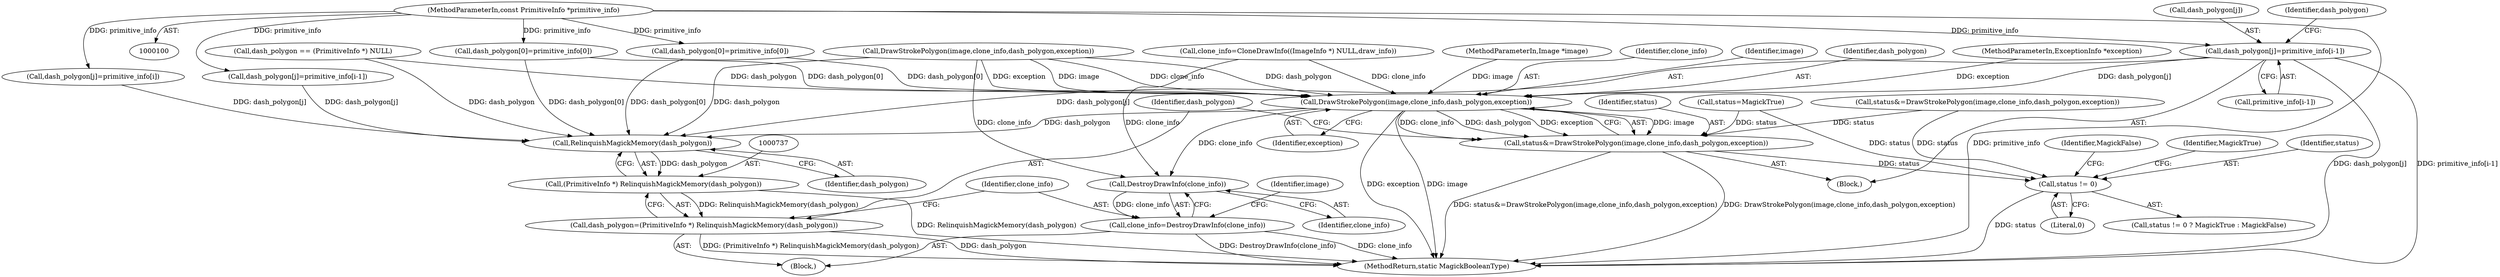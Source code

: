 digraph "0_ImageMagick_726812fa2fa7ce16bcf58f6e115f65427a1c0950_0@array" {
"1000675" [label="(Call,dash_polygon[j]=primitive_info[i-1])"];
"1000102" [label="(MethodParameterIn,const PrimitiveInfo *primitive_info)"];
"1000729" [label="(Call,DrawStrokePolygon(image,clone_info,dash_polygon,exception))"];
"1000727" [label="(Call,status&=DrawStrokePolygon(image,clone_info,dash_polygon,exception))"];
"1000758" [label="(Call,status != 0)"];
"1000738" [label="(Call,RelinquishMagickMemory(dash_polygon))"];
"1000736" [label="(Call,(PrimitiveInfo *) RelinquishMagickMemory(dash_polygon))"];
"1000734" [label="(Call,dash_polygon=(PrimitiveInfo *) RelinquishMagickMemory(dash_polygon))"];
"1000742" [label="(Call,DestroyDrawInfo(clone_info))"];
"1000740" [label="(Call,clone_info=DestroyDrawInfo(clone_info))"];
"1000597" [label="(Call,DrawStrokePolygon(image,clone_info,dash_polygon,exception))"];
"1000688" [label="(Identifier,dash_polygon)"];
"1000511" [label="(Call,dash_polygon[j]=primitive_info[i-1])"];
"1000738" [label="(Call,RelinquishMagickMemory(dash_polygon))"];
"1000760" [label="(Literal,0)"];
"1000728" [label="(Identifier,status)"];
"1000758" [label="(Call,status != 0)"];
"1000191" [label="(Call,dash_polygon[0]=primitive_info[0])"];
"1000676" [label="(Call,dash_polygon[j])"];
"1000740" [label="(Call,clone_info=DestroyDrawInfo(clone_info))"];
"1000729" [label="(Call,DrawStrokePolygon(image,clone_info,dash_polygon,exception))"];
"1000103" [label="(MethodParameterIn,Image *image)"];
"1000438" [label="(Call,dash_polygon[0]=primitive_info[0])"];
"1000172" [label="(Call,dash_polygon == (PrimitiveInfo *) NULL)"];
"1000743" [label="(Identifier,clone_info)"];
"1000102" [label="(MethodParameterIn,const PrimitiveInfo *primitive_info)"];
"1000179" [label="(Call,clone_info=CloneDrawInfo((ImageInfo *) NULL,draw_info))"];
"1000762" [label="(Identifier,MagickFalse)"];
"1000679" [label="(Call,primitive_info[i-1])"];
"1000735" [label="(Identifier,dash_polygon)"];
"1000742" [label="(Call,DestroyDrawInfo(clone_info))"];
"1000739" [label="(Identifier,dash_polygon)"];
"1000741" [label="(Identifier,clone_info)"];
"1000731" [label="(Identifier,clone_info)"];
"1000674" [label="(Block,)"];
"1000309" [label="(Call,status=MagickTrue)"];
"1000761" [label="(Identifier,MagickTrue)"];
"1000757" [label="(Call,status != 0 ? MagickTrue : MagickFalse)"];
"1000759" [label="(Identifier,status)"];
"1000733" [label="(Identifier,exception)"];
"1000644" [label="(Call,dash_polygon[j]=primitive_info[i])"];
"1000727" [label="(Call,status&=DrawStrokePolygon(image,clone_info,dash_polygon,exception))"];
"1000105" [label="(Block,)"];
"1000730" [label="(Identifier,image)"];
"1000732" [label="(Identifier,dash_polygon)"];
"1000595" [label="(Call,status&=DrawStrokePolygon(image,clone_info,dash_polygon,exception))"];
"1000734" [label="(Call,dash_polygon=(PrimitiveInfo *) RelinquishMagickMemory(dash_polygon))"];
"1000104" [label="(MethodParameterIn,ExceptionInfo *exception)"];
"1000736" [label="(Call,(PrimitiveInfo *) RelinquishMagickMemory(dash_polygon))"];
"1000763" [label="(MethodReturn,static MagickBooleanType)"];
"1000747" [label="(Identifier,image)"];
"1000675" [label="(Call,dash_polygon[j]=primitive_info[i-1])"];
"1000675" -> "1000674"  [label="AST: "];
"1000675" -> "1000679"  [label="CFG: "];
"1000676" -> "1000675"  [label="AST: "];
"1000679" -> "1000675"  [label="AST: "];
"1000688" -> "1000675"  [label="CFG: "];
"1000675" -> "1000763"  [label="DDG: dash_polygon[j]"];
"1000675" -> "1000763"  [label="DDG: primitive_info[i-1]"];
"1000102" -> "1000675"  [label="DDG: primitive_info"];
"1000675" -> "1000729"  [label="DDG: dash_polygon[j]"];
"1000675" -> "1000738"  [label="DDG: dash_polygon[j]"];
"1000102" -> "1000100"  [label="AST: "];
"1000102" -> "1000763"  [label="DDG: primitive_info"];
"1000102" -> "1000191"  [label="DDG: primitive_info"];
"1000102" -> "1000438"  [label="DDG: primitive_info"];
"1000102" -> "1000511"  [label="DDG: primitive_info"];
"1000102" -> "1000644"  [label="DDG: primitive_info"];
"1000729" -> "1000727"  [label="AST: "];
"1000729" -> "1000733"  [label="CFG: "];
"1000730" -> "1000729"  [label="AST: "];
"1000731" -> "1000729"  [label="AST: "];
"1000732" -> "1000729"  [label="AST: "];
"1000733" -> "1000729"  [label="AST: "];
"1000727" -> "1000729"  [label="CFG: "];
"1000729" -> "1000763"  [label="DDG: image"];
"1000729" -> "1000763"  [label="DDG: exception"];
"1000729" -> "1000727"  [label="DDG: image"];
"1000729" -> "1000727"  [label="DDG: clone_info"];
"1000729" -> "1000727"  [label="DDG: dash_polygon"];
"1000729" -> "1000727"  [label="DDG: exception"];
"1000597" -> "1000729"  [label="DDG: image"];
"1000597" -> "1000729"  [label="DDG: clone_info"];
"1000597" -> "1000729"  [label="DDG: dash_polygon"];
"1000597" -> "1000729"  [label="DDG: exception"];
"1000103" -> "1000729"  [label="DDG: image"];
"1000179" -> "1000729"  [label="DDG: clone_info"];
"1000172" -> "1000729"  [label="DDG: dash_polygon"];
"1000438" -> "1000729"  [label="DDG: dash_polygon[0]"];
"1000191" -> "1000729"  [label="DDG: dash_polygon[0]"];
"1000104" -> "1000729"  [label="DDG: exception"];
"1000729" -> "1000738"  [label="DDG: dash_polygon"];
"1000729" -> "1000742"  [label="DDG: clone_info"];
"1000727" -> "1000674"  [label="AST: "];
"1000728" -> "1000727"  [label="AST: "];
"1000735" -> "1000727"  [label="CFG: "];
"1000727" -> "1000763"  [label="DDG: DrawStrokePolygon(image,clone_info,dash_polygon,exception)"];
"1000727" -> "1000763"  [label="DDG: status&=DrawStrokePolygon(image,clone_info,dash_polygon,exception)"];
"1000309" -> "1000727"  [label="DDG: status"];
"1000595" -> "1000727"  [label="DDG: status"];
"1000727" -> "1000758"  [label="DDG: status"];
"1000758" -> "1000757"  [label="AST: "];
"1000758" -> "1000760"  [label="CFG: "];
"1000759" -> "1000758"  [label="AST: "];
"1000760" -> "1000758"  [label="AST: "];
"1000761" -> "1000758"  [label="CFG: "];
"1000762" -> "1000758"  [label="CFG: "];
"1000758" -> "1000763"  [label="DDG: status"];
"1000309" -> "1000758"  [label="DDG: status"];
"1000595" -> "1000758"  [label="DDG: status"];
"1000738" -> "1000736"  [label="AST: "];
"1000738" -> "1000739"  [label="CFG: "];
"1000739" -> "1000738"  [label="AST: "];
"1000736" -> "1000738"  [label="CFG: "];
"1000738" -> "1000736"  [label="DDG: dash_polygon"];
"1000597" -> "1000738"  [label="DDG: dash_polygon"];
"1000172" -> "1000738"  [label="DDG: dash_polygon"];
"1000511" -> "1000738"  [label="DDG: dash_polygon[j]"];
"1000644" -> "1000738"  [label="DDG: dash_polygon[j]"];
"1000191" -> "1000738"  [label="DDG: dash_polygon[0]"];
"1000438" -> "1000738"  [label="DDG: dash_polygon[0]"];
"1000736" -> "1000734"  [label="AST: "];
"1000737" -> "1000736"  [label="AST: "];
"1000734" -> "1000736"  [label="CFG: "];
"1000736" -> "1000763"  [label="DDG: RelinquishMagickMemory(dash_polygon)"];
"1000736" -> "1000734"  [label="DDG: RelinquishMagickMemory(dash_polygon)"];
"1000734" -> "1000105"  [label="AST: "];
"1000735" -> "1000734"  [label="AST: "];
"1000741" -> "1000734"  [label="CFG: "];
"1000734" -> "1000763"  [label="DDG: dash_polygon"];
"1000734" -> "1000763"  [label="DDG: (PrimitiveInfo *) RelinquishMagickMemory(dash_polygon)"];
"1000742" -> "1000740"  [label="AST: "];
"1000742" -> "1000743"  [label="CFG: "];
"1000743" -> "1000742"  [label="AST: "];
"1000740" -> "1000742"  [label="CFG: "];
"1000742" -> "1000740"  [label="DDG: clone_info"];
"1000597" -> "1000742"  [label="DDG: clone_info"];
"1000179" -> "1000742"  [label="DDG: clone_info"];
"1000740" -> "1000105"  [label="AST: "];
"1000741" -> "1000740"  [label="AST: "];
"1000747" -> "1000740"  [label="CFG: "];
"1000740" -> "1000763"  [label="DDG: DestroyDrawInfo(clone_info)"];
"1000740" -> "1000763"  [label="DDG: clone_info"];
}

